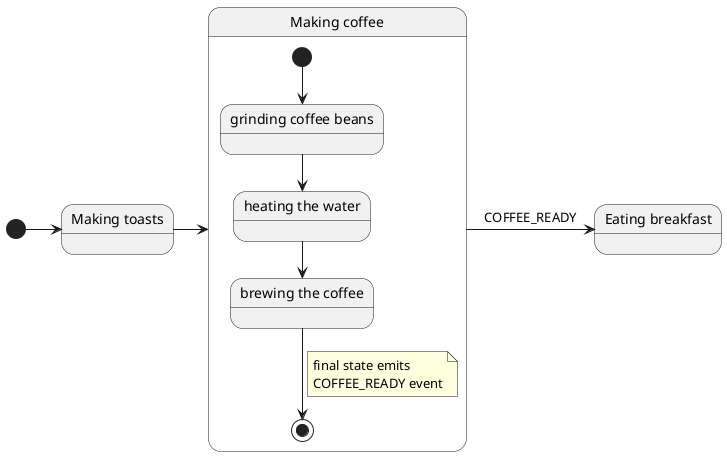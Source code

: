@startuml

state "Making toasts" as MT
state "Eating breakfast" as EB

state "Making coffee" as MC {
    state "grinding coffee beans" as s1
    state "heating the water" as s2
    state "brewing the coffee" as s3

    [*] --> s1
    s1 --> s2
    s2 --> s3
    s3 --> [*]
    note on link
        final state emits
        COFFEE_READY event
    end note
}

[*] -> MT
MT-> MC
MC -> EB: COFFEE_READY

@enduml